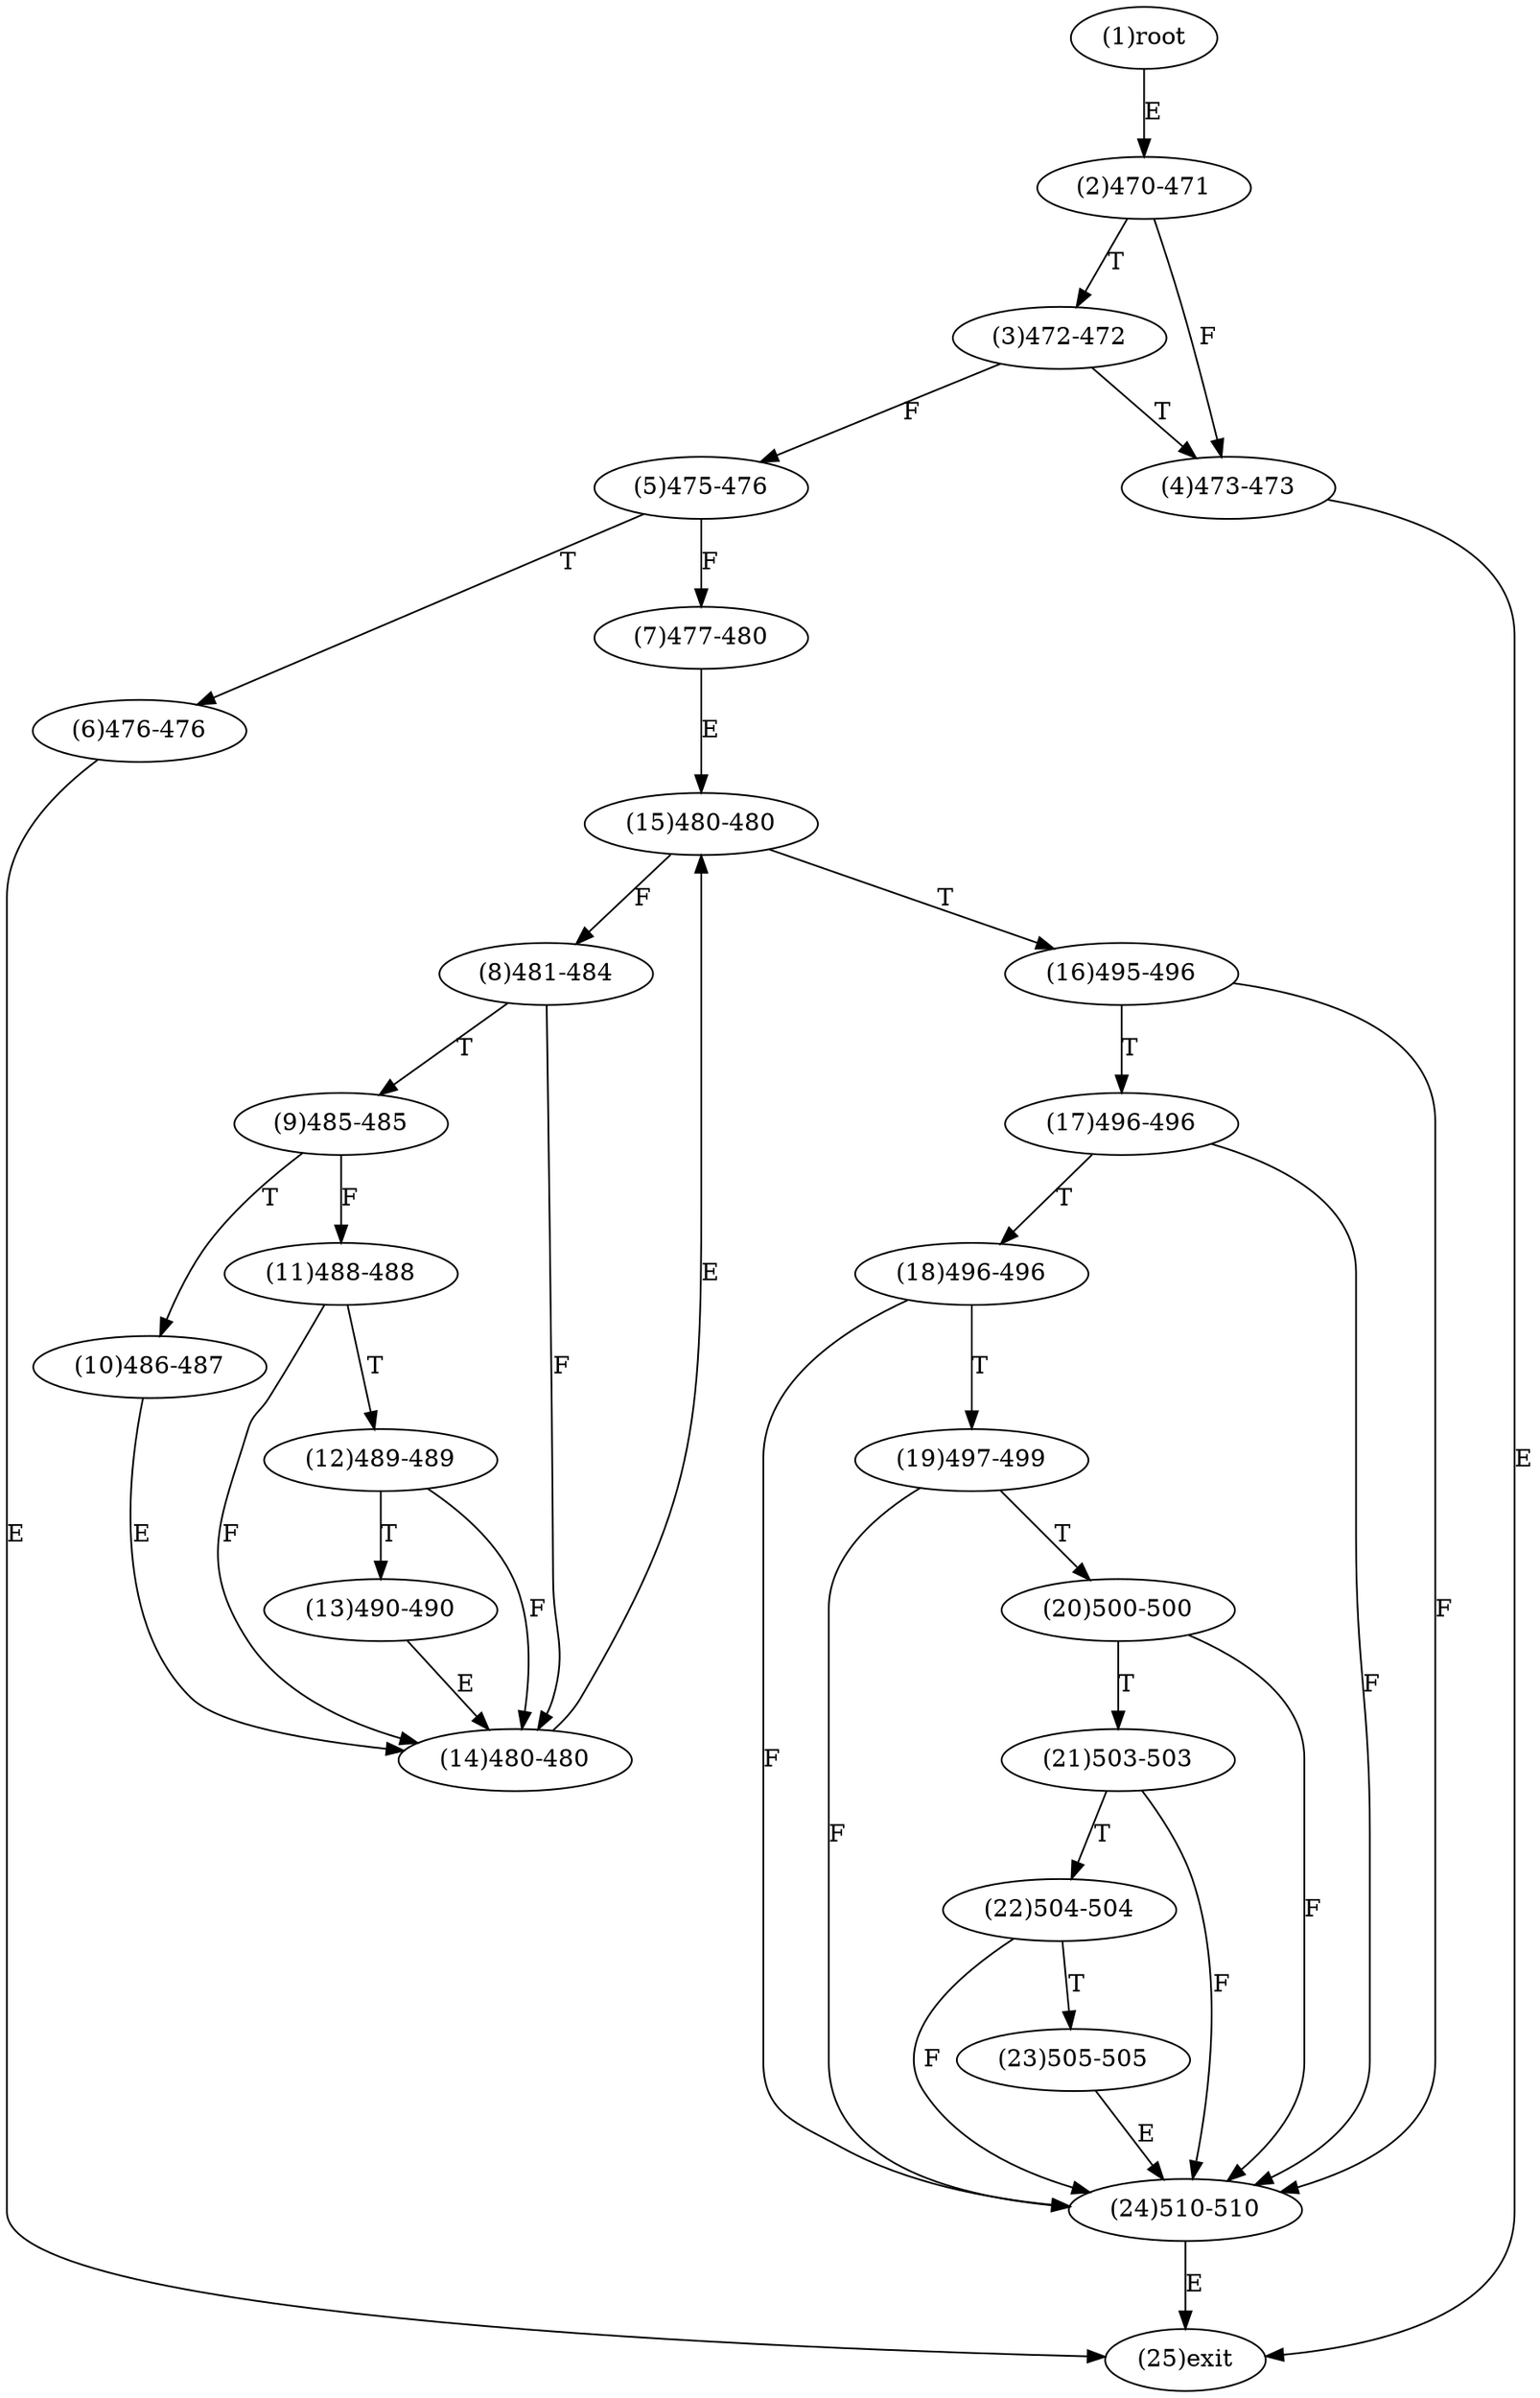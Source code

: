 digraph "" { 
1[ label="(1)root"];
2[ label="(2)470-471"];
3[ label="(3)472-472"];
4[ label="(4)473-473"];
5[ label="(5)475-476"];
6[ label="(6)476-476"];
7[ label="(7)477-480"];
8[ label="(8)481-484"];
9[ label="(9)485-485"];
10[ label="(10)486-487"];
11[ label="(11)488-488"];
12[ label="(12)489-489"];
13[ label="(13)490-490"];
14[ label="(14)480-480"];
15[ label="(15)480-480"];
17[ label="(17)496-496"];
16[ label="(16)495-496"];
19[ label="(19)497-499"];
18[ label="(18)496-496"];
21[ label="(21)503-503"];
20[ label="(20)500-500"];
23[ label="(23)505-505"];
22[ label="(22)504-504"];
25[ label="(25)exit"];
24[ label="(24)510-510"];
1->2[ label="E"];
2->4[ label="F"];
2->3[ label="T"];
3->5[ label="F"];
3->4[ label="T"];
4->25[ label="E"];
5->7[ label="F"];
5->6[ label="T"];
6->25[ label="E"];
7->15[ label="E"];
8->14[ label="F"];
8->9[ label="T"];
9->11[ label="F"];
9->10[ label="T"];
10->14[ label="E"];
11->14[ label="F"];
11->12[ label="T"];
12->14[ label="F"];
12->13[ label="T"];
13->14[ label="E"];
14->15[ label="E"];
15->8[ label="F"];
15->16[ label="T"];
16->24[ label="F"];
16->17[ label="T"];
17->24[ label="F"];
17->18[ label="T"];
18->24[ label="F"];
18->19[ label="T"];
19->24[ label="F"];
19->20[ label="T"];
20->24[ label="F"];
20->21[ label="T"];
21->24[ label="F"];
21->22[ label="T"];
22->24[ label="F"];
22->23[ label="T"];
23->24[ label="E"];
24->25[ label="E"];
}